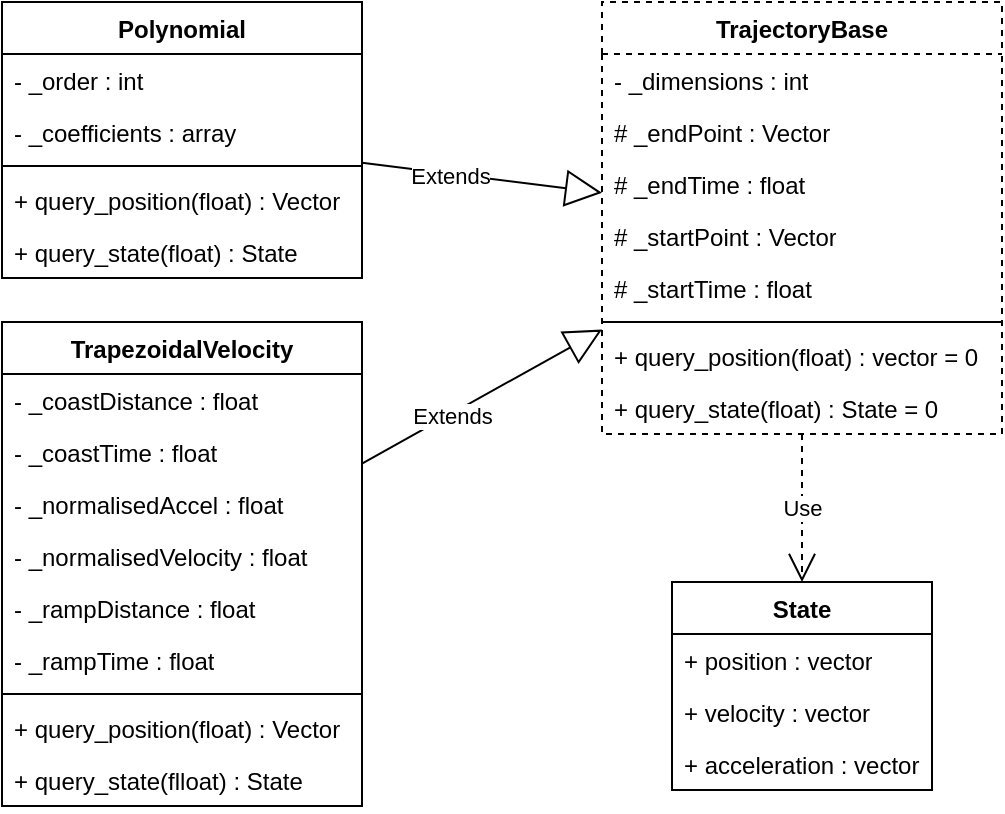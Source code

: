 <mxfile version="22.1.4" type="github" pages="3">
  <diagram name="PointToPoint" id="EfSYu2DWovMZHn3nU1lR">
    <mxGraphModel dx="1820" dy="584" grid="1" gridSize="10" guides="1" tooltips="1" connect="1" arrows="1" fold="1" page="1" pageScale="1" pageWidth="827" pageHeight="1169" math="0" shadow="0">
      <root>
        <mxCell id="0" />
        <mxCell id="1" parent="0" />
        <mxCell id="vnAJVRi24mwDYkHVuYO2-1" value="TrajectoryBase" style="swimlane;fontStyle=1;align=center;verticalAlign=top;childLayout=stackLayout;horizontal=1;startSize=26;horizontalStack=0;resizeParent=1;resizeParentMax=0;resizeLast=0;collapsible=1;marginBottom=0;whiteSpace=wrap;html=1;dashed=1;" parent="1" vertex="1">
          <mxGeometry x="-500" y="40" width="200" height="216" as="geometry" />
        </mxCell>
        <mxCell id="vnAJVRi24mwDYkHVuYO2-2" value="- _dimensions : int" style="text;strokeColor=none;fillColor=none;align=left;verticalAlign=top;spacingLeft=4;spacingRight=4;overflow=hidden;rotatable=0;points=[[0,0.5],[1,0.5]];portConstraint=eastwest;whiteSpace=wrap;html=1;" parent="vnAJVRi24mwDYkHVuYO2-1" vertex="1">
          <mxGeometry y="26" width="200" height="26" as="geometry" />
        </mxCell>
        <mxCell id="lrnG2U93l55smOeHhKw2-1" value="# _endPoint : Vector" style="text;strokeColor=none;fillColor=none;align=left;verticalAlign=top;spacingLeft=4;spacingRight=4;overflow=hidden;rotatable=0;points=[[0,0.5],[1,0.5]];portConstraint=eastwest;whiteSpace=wrap;html=1;" vertex="1" parent="vnAJVRi24mwDYkHVuYO2-1">
          <mxGeometry y="52" width="200" height="26" as="geometry" />
        </mxCell>
        <mxCell id="vnAJVRi24mwDYkHVuYO2-3" value="# _endTime : float" style="text;strokeColor=none;fillColor=none;align=left;verticalAlign=top;spacingLeft=4;spacingRight=4;overflow=hidden;rotatable=0;points=[[0,0.5],[1,0.5]];portConstraint=eastwest;whiteSpace=wrap;html=1;" parent="vnAJVRi24mwDYkHVuYO2-1" vertex="1">
          <mxGeometry y="78" width="200" height="26" as="geometry" />
        </mxCell>
        <mxCell id="lrnG2U93l55smOeHhKw2-2" value="# _startPoint : Vector" style="text;strokeColor=none;fillColor=none;align=left;verticalAlign=top;spacingLeft=4;spacingRight=4;overflow=hidden;rotatable=0;points=[[0,0.5],[1,0.5]];portConstraint=eastwest;whiteSpace=wrap;html=1;" vertex="1" parent="vnAJVRi24mwDYkHVuYO2-1">
          <mxGeometry y="104" width="200" height="26" as="geometry" />
        </mxCell>
        <mxCell id="vnAJVRi24mwDYkHVuYO2-4" value="# _startTime : float" style="text;strokeColor=none;fillColor=none;align=left;verticalAlign=top;spacingLeft=4;spacingRight=4;overflow=hidden;rotatable=0;points=[[0,0.5],[1,0.5]];portConstraint=eastwest;whiteSpace=wrap;html=1;" parent="vnAJVRi24mwDYkHVuYO2-1" vertex="1">
          <mxGeometry y="130" width="200" height="26" as="geometry" />
        </mxCell>
        <mxCell id="vnAJVRi24mwDYkHVuYO2-5" value="" style="line;strokeWidth=1;fillColor=none;align=left;verticalAlign=middle;spacingTop=-1;spacingLeft=3;spacingRight=3;rotatable=0;labelPosition=right;points=[];portConstraint=eastwest;strokeColor=inherit;" parent="vnAJVRi24mwDYkHVuYO2-1" vertex="1">
          <mxGeometry y="156" width="200" height="8" as="geometry" />
        </mxCell>
        <mxCell id="vnAJVRi24mwDYkHVuYO2-6" value="+ query_position(float) : vector = 0" style="text;strokeColor=none;fillColor=none;align=left;verticalAlign=top;spacingLeft=4;spacingRight=4;overflow=hidden;rotatable=0;points=[[0,0.5],[1,0.5]];portConstraint=eastwest;whiteSpace=wrap;html=1;" parent="vnAJVRi24mwDYkHVuYO2-1" vertex="1">
          <mxGeometry y="164" width="200" height="26" as="geometry" />
        </mxCell>
        <mxCell id="vnAJVRi24mwDYkHVuYO2-7" value="+ query_state(float) : State = 0" style="text;strokeColor=none;fillColor=none;align=left;verticalAlign=top;spacingLeft=4;spacingRight=4;overflow=hidden;rotatable=0;points=[[0,0.5],[1,0.5]];portConstraint=eastwest;whiteSpace=wrap;html=1;" parent="vnAJVRi24mwDYkHVuYO2-1" vertex="1">
          <mxGeometry y="190" width="200" height="26" as="geometry" />
        </mxCell>
        <mxCell id="vnAJVRi24mwDYkHVuYO2-8" value="Polynomial" style="swimlane;fontStyle=1;align=center;verticalAlign=top;childLayout=stackLayout;horizontal=1;startSize=26;horizontalStack=0;resizeParent=1;resizeParentMax=0;resizeLast=0;collapsible=1;marginBottom=0;whiteSpace=wrap;html=1;" parent="1" vertex="1">
          <mxGeometry x="-800" y="40" width="180" height="138" as="geometry" />
        </mxCell>
        <mxCell id="vnAJVRi24mwDYkHVuYO2-9" value="- _order : int" style="text;strokeColor=none;fillColor=none;align=left;verticalAlign=top;spacingLeft=4;spacingRight=4;overflow=hidden;rotatable=0;points=[[0,0.5],[1,0.5]];portConstraint=eastwest;whiteSpace=wrap;html=1;" parent="vnAJVRi24mwDYkHVuYO2-8" vertex="1">
          <mxGeometry y="26" width="180" height="26" as="geometry" />
        </mxCell>
        <mxCell id="vnAJVRi24mwDYkHVuYO2-10" value="- _coefficients : array" style="text;strokeColor=none;fillColor=none;align=left;verticalAlign=top;spacingLeft=4;spacingRight=4;overflow=hidden;rotatable=0;points=[[0,0.5],[1,0.5]];portConstraint=eastwest;whiteSpace=wrap;html=1;" parent="vnAJVRi24mwDYkHVuYO2-8" vertex="1">
          <mxGeometry y="52" width="180" height="26" as="geometry" />
        </mxCell>
        <mxCell id="vnAJVRi24mwDYkHVuYO2-11" value="" style="line;strokeWidth=1;fillColor=none;align=left;verticalAlign=middle;spacingTop=-1;spacingLeft=3;spacingRight=3;rotatable=0;labelPosition=right;points=[];portConstraint=eastwest;strokeColor=inherit;" parent="vnAJVRi24mwDYkHVuYO2-8" vertex="1">
          <mxGeometry y="78" width="180" height="8" as="geometry" />
        </mxCell>
        <mxCell id="vnAJVRi24mwDYkHVuYO2-12" value="+ query_position(float) : Vector" style="text;strokeColor=none;fillColor=none;align=left;verticalAlign=top;spacingLeft=4;spacingRight=4;overflow=hidden;rotatable=0;points=[[0,0.5],[1,0.5]];portConstraint=eastwest;whiteSpace=wrap;html=1;" parent="vnAJVRi24mwDYkHVuYO2-8" vertex="1">
          <mxGeometry y="86" width="180" height="26" as="geometry" />
        </mxCell>
        <mxCell id="vnAJVRi24mwDYkHVuYO2-13" value="+ query_state(float) : State" style="text;strokeColor=none;fillColor=none;align=left;verticalAlign=top;spacingLeft=4;spacingRight=4;overflow=hidden;rotatable=0;points=[[0,0.5],[1,0.5]];portConstraint=eastwest;whiteSpace=wrap;html=1;" parent="vnAJVRi24mwDYkHVuYO2-8" vertex="1">
          <mxGeometry y="112" width="180" height="26" as="geometry" />
        </mxCell>
        <mxCell id="vnAJVRi24mwDYkHVuYO2-14" value="TrapezoidalVelocity" style="swimlane;fontStyle=1;align=center;verticalAlign=top;childLayout=stackLayout;horizontal=1;startSize=26;horizontalStack=0;resizeParent=1;resizeParentMax=0;resizeLast=0;collapsible=1;marginBottom=0;whiteSpace=wrap;html=1;" parent="1" vertex="1">
          <mxGeometry x="-800" y="200" width="180" height="242" as="geometry" />
        </mxCell>
        <mxCell id="vnAJVRi24mwDYkHVuYO2-15" value="- _coastDistance : float" style="text;strokeColor=none;fillColor=none;align=left;verticalAlign=top;spacingLeft=4;spacingRight=4;overflow=hidden;rotatable=0;points=[[0,0.5],[1,0.5]];portConstraint=eastwest;whiteSpace=wrap;html=1;" parent="vnAJVRi24mwDYkHVuYO2-14" vertex="1">
          <mxGeometry y="26" width="180" height="26" as="geometry" />
        </mxCell>
        <mxCell id="vnAJVRi24mwDYkHVuYO2-16" value="- _coastTime : float" style="text;strokeColor=none;fillColor=none;align=left;verticalAlign=top;spacingLeft=4;spacingRight=4;overflow=hidden;rotatable=0;points=[[0,0.5],[1,0.5]];portConstraint=eastwest;whiteSpace=wrap;html=1;" parent="vnAJVRi24mwDYkHVuYO2-14" vertex="1">
          <mxGeometry y="52" width="180" height="26" as="geometry" />
        </mxCell>
        <mxCell id="vnAJVRi24mwDYkHVuYO2-18" value="- _normalisedAccel : float" style="text;strokeColor=none;fillColor=none;align=left;verticalAlign=top;spacingLeft=4;spacingRight=4;overflow=hidden;rotatable=0;points=[[0,0.5],[1,0.5]];portConstraint=eastwest;whiteSpace=wrap;html=1;" parent="vnAJVRi24mwDYkHVuYO2-14" vertex="1">
          <mxGeometry y="78" width="180" height="26" as="geometry" />
        </mxCell>
        <mxCell id="vnAJVRi24mwDYkHVuYO2-19" value="- _normalisedVelocity : float" style="text;strokeColor=none;fillColor=none;align=left;verticalAlign=top;spacingLeft=4;spacingRight=4;overflow=hidden;rotatable=0;points=[[0,0.5],[1,0.5]];portConstraint=eastwest;whiteSpace=wrap;html=1;" parent="vnAJVRi24mwDYkHVuYO2-14" vertex="1">
          <mxGeometry y="104" width="180" height="26" as="geometry" />
        </mxCell>
        <mxCell id="vnAJVRi24mwDYkHVuYO2-20" value="- _rampDistance : float" style="text;strokeColor=none;fillColor=none;align=left;verticalAlign=top;spacingLeft=4;spacingRight=4;overflow=hidden;rotatable=0;points=[[0,0.5],[1,0.5]];portConstraint=eastwest;whiteSpace=wrap;html=1;" parent="vnAJVRi24mwDYkHVuYO2-14" vertex="1">
          <mxGeometry y="130" width="180" height="26" as="geometry" />
        </mxCell>
        <mxCell id="vnAJVRi24mwDYkHVuYO2-21" value="- _rampTime : float" style="text;strokeColor=none;fillColor=none;align=left;verticalAlign=top;spacingLeft=4;spacingRight=4;overflow=hidden;rotatable=0;points=[[0,0.5],[1,0.5]];portConstraint=eastwest;whiteSpace=wrap;html=1;" parent="vnAJVRi24mwDYkHVuYO2-14" vertex="1">
          <mxGeometry y="156" width="180" height="26" as="geometry" />
        </mxCell>
        <mxCell id="vnAJVRi24mwDYkHVuYO2-23" value="" style="line;strokeWidth=1;fillColor=none;align=left;verticalAlign=middle;spacingTop=-1;spacingLeft=3;spacingRight=3;rotatable=0;labelPosition=right;points=[];portConstraint=eastwest;strokeColor=inherit;" parent="vnAJVRi24mwDYkHVuYO2-14" vertex="1">
          <mxGeometry y="182" width="180" height="8" as="geometry" />
        </mxCell>
        <mxCell id="vnAJVRi24mwDYkHVuYO2-24" value="+ query_position(float) : Vector" style="text;strokeColor=none;fillColor=none;align=left;verticalAlign=top;spacingLeft=4;spacingRight=4;overflow=hidden;rotatable=0;points=[[0,0.5],[1,0.5]];portConstraint=eastwest;whiteSpace=wrap;html=1;" parent="vnAJVRi24mwDYkHVuYO2-14" vertex="1">
          <mxGeometry y="190" width="180" height="26" as="geometry" />
        </mxCell>
        <mxCell id="vnAJVRi24mwDYkHVuYO2-25" value="+ query_state(flloat) : State" style="text;strokeColor=none;fillColor=none;align=left;verticalAlign=top;spacingLeft=4;spacingRight=4;overflow=hidden;rotatable=0;points=[[0,0.5],[1,0.5]];portConstraint=eastwest;whiteSpace=wrap;html=1;" parent="vnAJVRi24mwDYkHVuYO2-14" vertex="1">
          <mxGeometry y="216" width="180" height="26" as="geometry" />
        </mxCell>
        <mxCell id="vnAJVRi24mwDYkHVuYO2-26" value="State" style="swimlane;fontStyle=1;align=center;verticalAlign=top;childLayout=stackLayout;horizontal=1;startSize=26;horizontalStack=0;resizeParent=1;resizeParentMax=0;resizeLast=0;collapsible=1;marginBottom=0;whiteSpace=wrap;html=1;" parent="1" vertex="1">
          <mxGeometry x="-465" y="330" width="130" height="104" as="geometry" />
        </mxCell>
        <mxCell id="vnAJVRi24mwDYkHVuYO2-27" value="+ position : vector" style="text;strokeColor=none;fillColor=none;align=left;verticalAlign=top;spacingLeft=4;spacingRight=4;overflow=hidden;rotatable=0;points=[[0,0.5],[1,0.5]];portConstraint=eastwest;whiteSpace=wrap;html=1;" parent="vnAJVRi24mwDYkHVuYO2-26" vertex="1">
          <mxGeometry y="26" width="130" height="26" as="geometry" />
        </mxCell>
        <mxCell id="vnAJVRi24mwDYkHVuYO2-28" value="+ velocity : vector" style="text;strokeColor=none;fillColor=none;align=left;verticalAlign=top;spacingLeft=4;spacingRight=4;overflow=hidden;rotatable=0;points=[[0,0.5],[1,0.5]];portConstraint=eastwest;whiteSpace=wrap;html=1;" parent="vnAJVRi24mwDYkHVuYO2-26" vertex="1">
          <mxGeometry y="52" width="130" height="26" as="geometry" />
        </mxCell>
        <mxCell id="vnAJVRi24mwDYkHVuYO2-29" value="+ acceleration : vector" style="text;strokeColor=none;fillColor=none;align=left;verticalAlign=top;spacingLeft=4;spacingRight=4;overflow=hidden;rotatable=0;points=[[0,0.5],[1,0.5]];portConstraint=eastwest;whiteSpace=wrap;html=1;" parent="vnAJVRi24mwDYkHVuYO2-26" vertex="1">
          <mxGeometry y="78" width="130" height="26" as="geometry" />
        </mxCell>
        <mxCell id="vnAJVRi24mwDYkHVuYO2-30" value="Use" style="endArrow=open;endSize=12;dashed=1;html=1;rounded=0;" parent="1" source="vnAJVRi24mwDYkHVuYO2-1" target="vnAJVRi24mwDYkHVuYO2-26" edge="1">
          <mxGeometry width="160" relative="1" as="geometry">
            <mxPoint x="-450" y="480" as="sourcePoint" />
            <mxPoint x="-290" y="480" as="targetPoint" />
          </mxGeometry>
        </mxCell>
        <mxCell id="vnAJVRi24mwDYkHVuYO2-32" value="Extends" style="endArrow=block;endSize=16;endFill=0;html=1;rounded=0;" parent="1" source="vnAJVRi24mwDYkHVuYO2-8" target="vnAJVRi24mwDYkHVuYO2-1" edge="1">
          <mxGeometry x="-0.268" y="-1" width="160" relative="1" as="geometry">
            <mxPoint x="-630" y="410" as="sourcePoint" />
            <mxPoint x="-470" y="410" as="targetPoint" />
            <mxPoint as="offset" />
          </mxGeometry>
        </mxCell>
        <mxCell id="vnAJVRi24mwDYkHVuYO2-33" value="Extends" style="endArrow=block;endSize=16;endFill=0;html=1;rounded=0;" parent="1" source="vnAJVRi24mwDYkHVuYO2-14" target="vnAJVRi24mwDYkHVuYO2-1" edge="1">
          <mxGeometry x="-0.268" y="-1" width="160" relative="1" as="geometry">
            <mxPoint x="-372" y="318" as="sourcePoint" />
            <mxPoint x="-419" y="380" as="targetPoint" />
            <mxPoint as="offset" />
          </mxGeometry>
        </mxCell>
      </root>
    </mxGraphModel>
  </diagram>
  <diagram id="Gxkotx1kxS1C0lFwXU1V" name="Waypoints">
    <mxGraphModel dx="1820" dy="584" grid="1" gridSize="10" guides="1" tooltips="1" connect="1" arrows="1" fold="1" page="1" pageScale="1" pageWidth="827" pageHeight="1169" math="0" shadow="0">
      <root>
        <mxCell id="0" />
        <mxCell id="1" parent="0" />
        <mxCell id="0T3obRGXh_1cVIc16mlH-1" value="Spline" style="swimlane;fontStyle=1;align=center;verticalAlign=top;childLayout=stackLayout;horizontal=1;startSize=26;horizontalStack=0;resizeParent=1;resizeParentMax=0;resizeLast=0;collapsible=1;marginBottom=0;whiteSpace=wrap;html=1;" parent="1" vertex="1">
          <mxGeometry x="-780" y="50" width="120" height="52" as="geometry" />
        </mxCell>
        <mxCell id="0T3obRGXh_1cVIc16mlH-2" value="MultiTrapezoid" style="swimlane;fontStyle=1;align=center;verticalAlign=top;childLayout=stackLayout;horizontal=1;startSize=26;horizontalStack=0;resizeParent=1;resizeParentMax=0;resizeLast=0;collapsible=1;marginBottom=0;whiteSpace=wrap;html=1;" parent="1" vertex="1">
          <mxGeometry x="-780" y="360" width="120" height="52" as="geometry" />
        </mxCell>
        <mxCell id="0T3obRGXh_1cVIc16mlH-3" value="Waypoints" style="swimlane;fontStyle=1;align=center;verticalAlign=top;childLayout=stackLayout;horizontal=1;startSize=26;horizontalStack=0;resizeParent=1;resizeParentMax=0;resizeLast=0;collapsible=1;marginBottom=0;whiteSpace=wrap;html=1;dashed=1;" parent="1" vertex="1">
          <mxGeometry x="-623" y="152" width="210" height="164" as="geometry" />
        </mxCell>
        <mxCell id="0T3obRGXh_1cVIc16mlH-4" value="- _trajectory : array" style="text;strokeColor=none;fillColor=none;align=left;verticalAlign=top;spacingLeft=4;spacingRight=4;overflow=hidden;rotatable=0;points=[[0,0.5],[1,0.5]];portConstraint=eastwest;whiteSpace=wrap;html=1;" parent="0T3obRGXh_1cVIc16mlH-3" vertex="1">
          <mxGeometry y="26" width="210" height="26" as="geometry" />
        </mxCell>
        <mxCell id="0T3obRGXh_1cVIc16mlH-5" value="- _numberOfPoints : int" style="text;strokeColor=none;fillColor=none;align=left;verticalAlign=top;spacingLeft=4;spacingRight=4;overflow=hidden;rotatable=0;points=[[0,0.5],[1,0.5]];portConstraint=eastwest;whiteSpace=wrap;html=1;" parent="0T3obRGXh_1cVIc16mlH-3" vertex="1">
          <mxGeometry y="52" width="210" height="26" as="geometry" />
        </mxCell>
        <mxCell id="0T3obRGXh_1cVIc16mlH-6" value="- _times : float array" style="text;strokeColor=none;fillColor=none;align=left;verticalAlign=top;spacingLeft=4;spacingRight=4;overflow=hidden;rotatable=0;points=[[0,0.5],[1,0.5]];portConstraint=eastwest;whiteSpace=wrap;html=1;" parent="0T3obRGXh_1cVIc16mlH-3" vertex="1">
          <mxGeometry y="78" width="210" height="26" as="geometry" />
        </mxCell>
        <mxCell id="0T3obRGXh_1cVIc16mlH-7" value="" style="line;strokeWidth=1;fillColor=none;align=left;verticalAlign=middle;spacingTop=-1;spacingLeft=3;spacingRight=3;rotatable=0;labelPosition=right;points=[];portConstraint=eastwest;strokeColor=inherit;" parent="0T3obRGXh_1cVIc16mlH-3" vertex="1">
          <mxGeometry y="104" width="210" height="8" as="geometry" />
        </mxCell>
        <mxCell id="0T3obRGXh_1cVIc16mlH-8" value="+ query_position(float) : Vector" style="text;strokeColor=none;fillColor=none;align=left;verticalAlign=top;spacingLeft=4;spacingRight=4;overflow=hidden;rotatable=0;points=[[0,0.5],[1,0.5]];portConstraint=eastwest;whiteSpace=wrap;html=1;" parent="0T3obRGXh_1cVIc16mlH-3" vertex="1">
          <mxGeometry y="112" width="210" height="26" as="geometry" />
        </mxCell>
        <mxCell id="0T3obRGXh_1cVIc16mlH-9" value="+ query_state(float) : State" style="text;strokeColor=none;fillColor=none;align=left;verticalAlign=top;spacingLeft=4;spacingRight=4;overflow=hidden;rotatable=0;points=[[0,0.5],[1,0.5]];portConstraint=eastwest;whiteSpace=wrap;html=1;" parent="0T3obRGXh_1cVIc16mlH-3" vertex="1">
          <mxGeometry y="138" width="210" height="26" as="geometry" />
        </mxCell>
        <mxCell id="0T3obRGXh_1cVIc16mlH-10" value="Extends" style="endArrow=block;endSize=16;endFill=0;html=1;rounded=0;edgeStyle=orthogonalEdgeStyle;" parent="1" source="0T3obRGXh_1cVIc16mlH-1" target="0T3obRGXh_1cVIc16mlH-3" edge="1">
          <mxGeometry x="0.515" width="160" relative="1" as="geometry">
            <mxPoint x="-625" y="390" as="sourcePoint" />
            <mxPoint x="-465" y="390" as="targetPoint" />
            <Array as="points">
              <mxPoint x="-720" y="240" />
            </Array>
            <mxPoint as="offset" />
          </mxGeometry>
        </mxCell>
        <mxCell id="0T3obRGXh_1cVIc16mlH-11" value="Extends" style="endArrow=block;endSize=16;endFill=0;html=1;rounded=0;edgeStyle=orthogonalEdgeStyle;" parent="1" source="0T3obRGXh_1cVIc16mlH-2" target="0T3obRGXh_1cVIc16mlH-3" edge="1">
          <mxGeometry x="0.475" width="160" relative="1" as="geometry">
            <mxPoint x="-344" y="161" as="sourcePoint" />
            <mxPoint x="-425" y="209" as="targetPoint" />
            <Array as="points">
              <mxPoint x="-720" y="240" />
            </Array>
            <mxPoint as="offset" />
          </mxGeometry>
        </mxCell>
        <mxCell id="6ZcL2C2GrnRnfTAZ2OoG-1" value="TrajectoryBase" style="swimlane;fontStyle=1;align=center;verticalAlign=top;childLayout=stackLayout;horizontal=1;startSize=26;horizontalStack=0;resizeParent=1;resizeParentMax=0;resizeLast=0;collapsible=1;marginBottom=0;whiteSpace=wrap;html=1;dashed=1;" parent="1" vertex="1" collapsed="1">
          <mxGeometry x="-390" y="219" width="130" height="30" as="geometry">
            <mxRectangle x="-460" y="680" width="200" height="164" as="alternateBounds" />
          </mxGeometry>
        </mxCell>
        <mxCell id="6ZcL2C2GrnRnfTAZ2OoG-2" value="- _dimensions : int" style="text;strokeColor=none;fillColor=none;align=left;verticalAlign=top;spacingLeft=4;spacingRight=4;overflow=hidden;rotatable=0;points=[[0,0.5],[1,0.5]];portConstraint=eastwest;whiteSpace=wrap;html=1;" parent="6ZcL2C2GrnRnfTAZ2OoG-1" vertex="1">
          <mxGeometry y="26" width="200" height="26" as="geometry" />
        </mxCell>
        <mxCell id="6ZcL2C2GrnRnfTAZ2OoG-3" value="# _endTime : float" style="text;strokeColor=none;fillColor=none;align=left;verticalAlign=top;spacingLeft=4;spacingRight=4;overflow=hidden;rotatable=0;points=[[0,0.5],[1,0.5]];portConstraint=eastwest;whiteSpace=wrap;html=1;" parent="6ZcL2C2GrnRnfTAZ2OoG-1" vertex="1">
          <mxGeometry y="52" width="200" height="26" as="geometry" />
        </mxCell>
        <mxCell id="6ZcL2C2GrnRnfTAZ2OoG-4" value="# _startTime : float" style="text;strokeColor=none;fillColor=none;align=left;verticalAlign=top;spacingLeft=4;spacingRight=4;overflow=hidden;rotatable=0;points=[[0,0.5],[1,0.5]];portConstraint=eastwest;whiteSpace=wrap;html=1;" parent="6ZcL2C2GrnRnfTAZ2OoG-1" vertex="1">
          <mxGeometry y="78" width="200" height="26" as="geometry" />
        </mxCell>
        <mxCell id="6ZcL2C2GrnRnfTAZ2OoG-5" value="" style="line;strokeWidth=1;fillColor=none;align=left;verticalAlign=middle;spacingTop=-1;spacingLeft=3;spacingRight=3;rotatable=0;labelPosition=right;points=[];portConstraint=eastwest;strokeColor=inherit;" parent="6ZcL2C2GrnRnfTAZ2OoG-1" vertex="1">
          <mxGeometry y="104" width="200" height="8" as="geometry" />
        </mxCell>
        <mxCell id="6ZcL2C2GrnRnfTAZ2OoG-6" value="+ query_position(float) : vector = 0" style="text;strokeColor=none;fillColor=none;align=left;verticalAlign=top;spacingLeft=4;spacingRight=4;overflow=hidden;rotatable=0;points=[[0,0.5],[1,0.5]];portConstraint=eastwest;whiteSpace=wrap;html=1;" parent="6ZcL2C2GrnRnfTAZ2OoG-1" vertex="1">
          <mxGeometry y="112" width="200" height="26" as="geometry" />
        </mxCell>
        <mxCell id="6ZcL2C2GrnRnfTAZ2OoG-7" value="+ query_state(float) : State = 0" style="text;strokeColor=none;fillColor=none;align=left;verticalAlign=top;spacingLeft=4;spacingRight=4;overflow=hidden;rotatable=0;points=[[0,0.5],[1,0.5]];portConstraint=eastwest;whiteSpace=wrap;html=1;" parent="6ZcL2C2GrnRnfTAZ2OoG-1" vertex="1">
          <mxGeometry y="138" width="200" height="26" as="geometry" />
        </mxCell>
        <mxCell id="6ZcL2C2GrnRnfTAZ2OoG-8" value="Polynomial" style="swimlane;fontStyle=1;align=center;verticalAlign=top;childLayout=stackLayout;horizontal=1;startSize=26;horizontalStack=0;resizeParent=1;resizeParentMax=0;resizeLast=0;collapsible=1;marginBottom=0;whiteSpace=wrap;html=1;" parent="1" vertex="1" collapsed="1">
          <mxGeometry x="-550" y="61" width="100" height="30" as="geometry">
            <mxRectangle x="-750" y="580" width="180" height="138" as="alternateBounds" />
          </mxGeometry>
        </mxCell>
        <mxCell id="6ZcL2C2GrnRnfTAZ2OoG-9" value="- _order : int" style="text;strokeColor=none;fillColor=none;align=left;verticalAlign=top;spacingLeft=4;spacingRight=4;overflow=hidden;rotatable=0;points=[[0,0.5],[1,0.5]];portConstraint=eastwest;whiteSpace=wrap;html=1;" parent="6ZcL2C2GrnRnfTAZ2OoG-8" vertex="1">
          <mxGeometry y="26" width="180" height="26" as="geometry" />
        </mxCell>
        <mxCell id="6ZcL2C2GrnRnfTAZ2OoG-10" value="- _coefficients : array" style="text;strokeColor=none;fillColor=none;align=left;verticalAlign=top;spacingLeft=4;spacingRight=4;overflow=hidden;rotatable=0;points=[[0,0.5],[1,0.5]];portConstraint=eastwest;whiteSpace=wrap;html=1;" parent="6ZcL2C2GrnRnfTAZ2OoG-8" vertex="1">
          <mxGeometry y="52" width="180" height="26" as="geometry" />
        </mxCell>
        <mxCell id="6ZcL2C2GrnRnfTAZ2OoG-11" value="" style="line;strokeWidth=1;fillColor=none;align=left;verticalAlign=middle;spacingTop=-1;spacingLeft=3;spacingRight=3;rotatable=0;labelPosition=right;points=[];portConstraint=eastwest;strokeColor=inherit;" parent="6ZcL2C2GrnRnfTAZ2OoG-8" vertex="1">
          <mxGeometry y="78" width="180" height="8" as="geometry" />
        </mxCell>
        <mxCell id="6ZcL2C2GrnRnfTAZ2OoG-12" value="+ query_position(float) : Vector" style="text;strokeColor=none;fillColor=none;align=left;verticalAlign=top;spacingLeft=4;spacingRight=4;overflow=hidden;rotatable=0;points=[[0,0.5],[1,0.5]];portConstraint=eastwest;whiteSpace=wrap;html=1;" parent="6ZcL2C2GrnRnfTAZ2OoG-8" vertex="1">
          <mxGeometry y="86" width="180" height="26" as="geometry" />
        </mxCell>
        <mxCell id="6ZcL2C2GrnRnfTAZ2OoG-13" value="+ query_state(float) : State" style="text;strokeColor=none;fillColor=none;align=left;verticalAlign=top;spacingLeft=4;spacingRight=4;overflow=hidden;rotatable=0;points=[[0,0.5],[1,0.5]];portConstraint=eastwest;whiteSpace=wrap;html=1;" parent="6ZcL2C2GrnRnfTAZ2OoG-8" vertex="1">
          <mxGeometry y="112" width="180" height="26" as="geometry" />
        </mxCell>
        <mxCell id="6ZcL2C2GrnRnfTAZ2OoG-14" value="TrapezoidalVelocity" style="swimlane;fontStyle=1;align=center;verticalAlign=top;childLayout=stackLayout;horizontal=1;startSize=26;horizontalStack=0;resizeParent=1;resizeParentMax=0;resizeLast=0;collapsible=1;marginBottom=0;whiteSpace=wrap;html=1;" parent="1" vertex="1" collapsed="1">
          <mxGeometry x="-580" y="371" width="150" height="30" as="geometry">
            <mxRectangle x="-750" y="740" width="180" height="294" as="alternateBounds" />
          </mxGeometry>
        </mxCell>
        <mxCell id="6ZcL2C2GrnRnfTAZ2OoG-15" value="- _coastDistance : float" style="text;strokeColor=none;fillColor=none;align=left;verticalAlign=top;spacingLeft=4;spacingRight=4;overflow=hidden;rotatable=0;points=[[0,0.5],[1,0.5]];portConstraint=eastwest;whiteSpace=wrap;html=1;" parent="6ZcL2C2GrnRnfTAZ2OoG-14" vertex="1">
          <mxGeometry y="26" width="180" height="26" as="geometry" />
        </mxCell>
        <mxCell id="6ZcL2C2GrnRnfTAZ2OoG-16" value="- _coastTime : float" style="text;strokeColor=none;fillColor=none;align=left;verticalAlign=top;spacingLeft=4;spacingRight=4;overflow=hidden;rotatable=0;points=[[0,0.5],[1,0.5]];portConstraint=eastwest;whiteSpace=wrap;html=1;" parent="6ZcL2C2GrnRnfTAZ2OoG-14" vertex="1">
          <mxGeometry y="52" width="180" height="26" as="geometry" />
        </mxCell>
        <mxCell id="6ZcL2C2GrnRnfTAZ2OoG-17" value="- _endPoint : Vector" style="text;strokeColor=none;fillColor=none;align=left;verticalAlign=top;spacingLeft=4;spacingRight=4;overflow=hidden;rotatable=0;points=[[0,0.5],[1,0.5]];portConstraint=eastwest;whiteSpace=wrap;html=1;" parent="6ZcL2C2GrnRnfTAZ2OoG-14" vertex="1">
          <mxGeometry y="78" width="180" height="26" as="geometry" />
        </mxCell>
        <mxCell id="6ZcL2C2GrnRnfTAZ2OoG-18" value="- _normalisedAccel : float" style="text;strokeColor=none;fillColor=none;align=left;verticalAlign=top;spacingLeft=4;spacingRight=4;overflow=hidden;rotatable=0;points=[[0,0.5],[1,0.5]];portConstraint=eastwest;whiteSpace=wrap;html=1;" parent="6ZcL2C2GrnRnfTAZ2OoG-14" vertex="1">
          <mxGeometry y="104" width="180" height="26" as="geometry" />
        </mxCell>
        <mxCell id="6ZcL2C2GrnRnfTAZ2OoG-19" value="- _normalisedVelocity : float" style="text;strokeColor=none;fillColor=none;align=left;verticalAlign=top;spacingLeft=4;spacingRight=4;overflow=hidden;rotatable=0;points=[[0,0.5],[1,0.5]];portConstraint=eastwest;whiteSpace=wrap;html=1;" parent="6ZcL2C2GrnRnfTAZ2OoG-14" vertex="1">
          <mxGeometry y="130" width="180" height="26" as="geometry" />
        </mxCell>
        <mxCell id="6ZcL2C2GrnRnfTAZ2OoG-20" value="- _rampDistance : float" style="text;strokeColor=none;fillColor=none;align=left;verticalAlign=top;spacingLeft=4;spacingRight=4;overflow=hidden;rotatable=0;points=[[0,0.5],[1,0.5]];portConstraint=eastwest;whiteSpace=wrap;html=1;" parent="6ZcL2C2GrnRnfTAZ2OoG-14" vertex="1">
          <mxGeometry y="156" width="180" height="26" as="geometry" />
        </mxCell>
        <mxCell id="6ZcL2C2GrnRnfTAZ2OoG-21" value="- _rampTime : float" style="text;strokeColor=none;fillColor=none;align=left;verticalAlign=top;spacingLeft=4;spacingRight=4;overflow=hidden;rotatable=0;points=[[0,0.5],[1,0.5]];portConstraint=eastwest;whiteSpace=wrap;html=1;" parent="6ZcL2C2GrnRnfTAZ2OoG-14" vertex="1">
          <mxGeometry y="182" width="180" height="26" as="geometry" />
        </mxCell>
        <mxCell id="6ZcL2C2GrnRnfTAZ2OoG-22" value="- _startPoint : Vector" style="text;strokeColor=none;fillColor=none;align=left;verticalAlign=top;spacingLeft=4;spacingRight=4;overflow=hidden;rotatable=0;points=[[0,0.5],[1,0.5]];portConstraint=eastwest;whiteSpace=wrap;html=1;" parent="6ZcL2C2GrnRnfTAZ2OoG-14" vertex="1">
          <mxGeometry y="208" width="180" height="26" as="geometry" />
        </mxCell>
        <mxCell id="6ZcL2C2GrnRnfTAZ2OoG-23" value="" style="line;strokeWidth=1;fillColor=none;align=left;verticalAlign=middle;spacingTop=-1;spacingLeft=3;spacingRight=3;rotatable=0;labelPosition=right;points=[];portConstraint=eastwest;strokeColor=inherit;" parent="6ZcL2C2GrnRnfTAZ2OoG-14" vertex="1">
          <mxGeometry y="234" width="180" height="8" as="geometry" />
        </mxCell>
        <mxCell id="6ZcL2C2GrnRnfTAZ2OoG-24" value="+ query_position(float) : Vector" style="text;strokeColor=none;fillColor=none;align=left;verticalAlign=top;spacingLeft=4;spacingRight=4;overflow=hidden;rotatable=0;points=[[0,0.5],[1,0.5]];portConstraint=eastwest;whiteSpace=wrap;html=1;" parent="6ZcL2C2GrnRnfTAZ2OoG-14" vertex="1">
          <mxGeometry y="242" width="180" height="26" as="geometry" />
        </mxCell>
        <mxCell id="6ZcL2C2GrnRnfTAZ2OoG-25" value="+ query_state(flloat) : State" style="text;strokeColor=none;fillColor=none;align=left;verticalAlign=top;spacingLeft=4;spacingRight=4;overflow=hidden;rotatable=0;points=[[0,0.5],[1,0.5]];portConstraint=eastwest;whiteSpace=wrap;html=1;" parent="6ZcL2C2GrnRnfTAZ2OoG-14" vertex="1">
          <mxGeometry y="268" width="180" height="26" as="geometry" />
        </mxCell>
        <mxCell id="6ZcL2C2GrnRnfTAZ2OoG-26" value="State" style="swimlane;fontStyle=1;align=center;verticalAlign=top;childLayout=stackLayout;horizontal=1;startSize=26;horizontalStack=0;resizeParent=1;resizeParentMax=0;resizeLast=0;collapsible=1;marginBottom=0;whiteSpace=wrap;html=1;" parent="1" vertex="1">
          <mxGeometry x="-200" y="182" width="130" height="104" as="geometry" />
        </mxCell>
        <mxCell id="6ZcL2C2GrnRnfTAZ2OoG-27" value="+ position : vector" style="text;strokeColor=none;fillColor=none;align=left;verticalAlign=top;spacingLeft=4;spacingRight=4;overflow=hidden;rotatable=0;points=[[0,0.5],[1,0.5]];portConstraint=eastwest;whiteSpace=wrap;html=1;" parent="6ZcL2C2GrnRnfTAZ2OoG-26" vertex="1">
          <mxGeometry y="26" width="130" height="26" as="geometry" />
        </mxCell>
        <mxCell id="6ZcL2C2GrnRnfTAZ2OoG-28" value="+ velocity : vector" style="text;strokeColor=none;fillColor=none;align=left;verticalAlign=top;spacingLeft=4;spacingRight=4;overflow=hidden;rotatable=0;points=[[0,0.5],[1,0.5]];portConstraint=eastwest;whiteSpace=wrap;html=1;" parent="6ZcL2C2GrnRnfTAZ2OoG-26" vertex="1">
          <mxGeometry y="52" width="130" height="26" as="geometry" />
        </mxCell>
        <mxCell id="6ZcL2C2GrnRnfTAZ2OoG-29" value="+ acceleration : vector" style="text;strokeColor=none;fillColor=none;align=left;verticalAlign=top;spacingLeft=4;spacingRight=4;overflow=hidden;rotatable=0;points=[[0,0.5],[1,0.5]];portConstraint=eastwest;whiteSpace=wrap;html=1;" parent="6ZcL2C2GrnRnfTAZ2OoG-26" vertex="1">
          <mxGeometry y="78" width="130" height="26" as="geometry" />
        </mxCell>
        <mxCell id="6ZcL2C2GrnRnfTAZ2OoG-30" value="Use" style="endArrow=open;endSize=12;dashed=1;html=1;rounded=0;" parent="1" source="6ZcL2C2GrnRnfTAZ2OoG-1" target="6ZcL2C2GrnRnfTAZ2OoG-26" edge="1">
          <mxGeometry width="160" relative="1" as="geometry">
            <mxPoint x="-270" y="990" as="sourcePoint" />
            <mxPoint x="-110" y="990" as="targetPoint" />
          </mxGeometry>
        </mxCell>
        <mxCell id="6ZcL2C2GrnRnfTAZ2OoG-31" value="Extends" style="endArrow=block;endSize=16;endFill=0;html=1;rounded=0;edgeStyle=orthogonalEdgeStyle;" parent="1" source="6ZcL2C2GrnRnfTAZ2OoG-8" target="6ZcL2C2GrnRnfTAZ2OoG-1" edge="1">
          <mxGeometry x="-0.403" width="160" relative="1" as="geometry">
            <mxPoint x="-450" y="920" as="sourcePoint" />
            <mxPoint x="-290" y="920" as="targetPoint" />
            <mxPoint as="offset" />
          </mxGeometry>
        </mxCell>
        <mxCell id="6ZcL2C2GrnRnfTAZ2OoG-32" value="Extends" style="endArrow=block;endSize=16;endFill=0;html=1;rounded=0;edgeStyle=orthogonalEdgeStyle;" parent="1" source="6ZcL2C2GrnRnfTAZ2OoG-14" target="6ZcL2C2GrnRnfTAZ2OoG-1" edge="1">
          <mxGeometry x="-0.504" width="160" relative="1" as="geometry">
            <mxPoint x="-192" y="828" as="sourcePoint" />
            <mxPoint x="-239" y="890" as="targetPoint" />
            <mxPoint as="offset" />
          </mxGeometry>
        </mxCell>
        <mxCell id="MwMCWZ_2fzbEObc1voKZ-1" value="n" style="endArrow=open;html=1;endSize=12;startArrow=diamondThin;startSize=14;startFill=1;edgeStyle=orthogonalEdgeStyle;align=left;verticalAlign=bottom;rounded=0;" parent="1" source="0T3obRGXh_1cVIc16mlH-2" target="6ZcL2C2GrnRnfTAZ2OoG-14" edge="1">
          <mxGeometry x="-1" y="3" relative="1" as="geometry">
            <mxPoint x="-490" y="330" as="sourcePoint" />
            <mxPoint x="-330" y="330" as="targetPoint" />
          </mxGeometry>
        </mxCell>
        <mxCell id="MwMCWZ_2fzbEObc1voKZ-2" value="n" style="endArrow=open;html=1;endSize=12;startArrow=diamondThin;startSize=14;startFill=1;edgeStyle=orthogonalEdgeStyle;align=left;verticalAlign=bottom;rounded=0;" parent="1" source="0T3obRGXh_1cVIc16mlH-1" target="6ZcL2C2GrnRnfTAZ2OoG-8" edge="1">
          <mxGeometry x="-1" y="3" relative="1" as="geometry">
            <mxPoint x="-490" y="330" as="sourcePoint" />
            <mxPoint x="-330" y="330" as="targetPoint" />
          </mxGeometry>
        </mxCell>
      </root>
    </mxGraphModel>
  </diagram>
  <diagram id="_HYDikgXZ6VVpXpmSvQK" name="Cartesian">
    <mxGraphModel dx="1820" dy="584" grid="1" gridSize="10" guides="1" tooltips="1" connect="1" arrows="1" fold="1" page="1" pageScale="1" pageWidth="827" pageHeight="1169" math="0" shadow="0">
      <root>
        <mxCell id="0" />
        <mxCell id="1" parent="0" />
        <mxCell id="HxM2TgPy1vGi20dEQ5MH-1" value="CartesianTrajectory" style="swimlane;fontStyle=1;align=center;verticalAlign=top;childLayout=stackLayout;horizontal=1;startSize=26;horizontalStack=0;resizeParent=1;resizeParentMax=0;resizeLast=0;collapsible=1;marginBottom=0;whiteSpace=wrap;html=1;" parent="1" vertex="1">
          <mxGeometry x="-760" y="50" width="210" height="112" as="geometry" />
        </mxCell>
        <mxCell id="HxM2TgPy1vGi20dEQ5MH-2" value="- _trajectory : ClassType" style="text;strokeColor=none;fillColor=none;align=left;verticalAlign=top;spacingLeft=4;spacingRight=4;overflow=hidden;rotatable=0;points=[[0,0.5],[1,0.5]];portConstraint=eastwest;whiteSpace=wrap;html=1;" parent="HxM2TgPy1vGi20dEQ5MH-1" vertex="1">
          <mxGeometry y="26" width="210" height="26" as="geometry" />
        </mxCell>
        <mxCell id="HxM2TgPy1vGi20dEQ5MH-3" value="" style="line;strokeWidth=1;fillColor=none;align=left;verticalAlign=middle;spacingTop=-1;spacingLeft=3;spacingRight=3;rotatable=0;labelPosition=right;points=[];portConstraint=eastwest;strokeColor=inherit;" parent="HxM2TgPy1vGi20dEQ5MH-1" vertex="1">
          <mxGeometry y="52" width="210" height="8" as="geometry" />
        </mxCell>
        <mxCell id="HxM2TgPy1vGi20dEQ5MH-4" value="+ query_pose(float) : Pose" style="text;strokeColor=none;fillColor=none;align=left;verticalAlign=top;spacingLeft=4;spacingRight=4;overflow=hidden;rotatable=0;points=[[0,0.5],[1,0.5]];portConstraint=eastwest;whiteSpace=wrap;html=1;" parent="HxM2TgPy1vGi20dEQ5MH-1" vertex="1">
          <mxGeometry y="60" width="210" height="26" as="geometry" />
        </mxCell>
        <mxCell id="HxM2TgPy1vGi20dEQ5MH-5" value="+ query_state(float) : CartesianState" style="text;strokeColor=none;fillColor=none;align=left;verticalAlign=top;spacingLeft=4;spacingRight=4;overflow=hidden;rotatable=0;points=[[0,0.5],[1,0.5]];portConstraint=eastwest;whiteSpace=wrap;html=1;" parent="HxM2TgPy1vGi20dEQ5MH-1" vertex="1">
          <mxGeometry y="86" width="210" height="26" as="geometry" />
        </mxCell>
        <mxCell id="HxM2TgPy1vGi20dEQ5MH-6" value="CartesianState" style="swimlane;fontStyle=1;align=center;verticalAlign=top;childLayout=stackLayout;horizontal=1;startSize=26;horizontalStack=0;resizeParent=1;resizeParentMax=0;resizeLast=0;collapsible=1;marginBottom=0;whiteSpace=wrap;html=1;" parent="1" vertex="1">
          <mxGeometry x="-810" y="222" width="130" height="104" as="geometry" />
        </mxCell>
        <mxCell id="HxM2TgPy1vGi20dEQ5MH-7" value="+ pose : Pose" style="text;strokeColor=none;fillColor=none;align=left;verticalAlign=top;spacingLeft=4;spacingRight=4;overflow=hidden;rotatable=0;points=[[0,0.5],[1,0.5]];portConstraint=eastwest;whiteSpace=wrap;html=1;" parent="HxM2TgPy1vGi20dEQ5MH-6" vertex="1">
          <mxGeometry y="26" width="130" height="26" as="geometry" />
        </mxCell>
        <mxCell id="HxM2TgPy1vGi20dEQ5MH-8" value="+ twist : Vector" style="text;strokeColor=none;fillColor=none;align=left;verticalAlign=top;spacingLeft=4;spacingRight=4;overflow=hidden;rotatable=0;points=[[0,0.5],[1,0.5]];portConstraint=eastwest;whiteSpace=wrap;html=1;" parent="HxM2TgPy1vGi20dEQ5MH-6" vertex="1">
          <mxGeometry y="52" width="130" height="26" as="geometry" />
        </mxCell>
        <mxCell id="HxM2TgPy1vGi20dEQ5MH-9" value="+ acceleration : Vector" style="text;strokeColor=none;fillColor=none;align=left;verticalAlign=top;spacingLeft=4;spacingRight=4;overflow=hidden;rotatable=0;points=[[0,0.5],[1,0.5]];portConstraint=eastwest;whiteSpace=wrap;html=1;" parent="HxM2TgPy1vGi20dEQ5MH-6" vertex="1">
          <mxGeometry y="78" width="130" height="26" as="geometry" />
        </mxCell>
        <mxCell id="HxM2TgPy1vGi20dEQ5MH-10" value="Pose" style="swimlane;html=1;fontStyle=1;align=center;verticalAlign=top;childLayout=stackLayout;horizontal=1;startSize=26;horizontalStack=0;resizeParent=1;resizeLast=0;collapsible=1;marginBottom=0;swimlaneFillColor=none;rounded=0;shadow=0;comic=0;labelBackgroundColor=none;strokeWidth=1;fillColor=none;fontFamily=Verdana;fontSize=12" parent="1" vertex="1" collapsed="1">
          <mxGeometry x="-620" y="222" width="100" height="30" as="geometry">
            <mxRectangle x="550" y="800" width="160" height="320" as="alternateBounds" />
          </mxGeometry>
        </mxCell>
        <mxCell id="HxM2TgPy1vGi20dEQ5MH-11" value="- _translation : Vector" style="text;html=1;strokeColor=none;fillColor=none;align=left;verticalAlign=top;spacingLeft=4;spacingRight=4;whiteSpace=wrap;overflow=hidden;rotatable=0;points=[[0,0.5],[1,0.5]];portConstraint=eastwest;" parent="HxM2TgPy1vGi20dEQ5MH-10" vertex="1">
          <mxGeometry y="26" width="160" height="26" as="geometry" />
        </mxCell>
        <mxCell id="HxM2TgPy1vGi20dEQ5MH-12" value="- _quaternion : Quaternion" style="text;html=1;strokeColor=none;fillColor=none;align=left;verticalAlign=top;spacingLeft=4;spacingRight=4;whiteSpace=wrap;overflow=hidden;rotatable=0;points=[[0,0.5],[1,0.5]];portConstraint=eastwest;" parent="HxM2TgPy1vGi20dEQ5MH-10" vertex="1">
          <mxGeometry y="52" width="160" height="26" as="geometry" />
        </mxCell>
        <mxCell id="HxM2TgPy1vGi20dEQ5MH-13" value="" style="line;html=1;strokeWidth=1;fillColor=none;align=left;verticalAlign=middle;spacingTop=-1;spacingLeft=3;spacingRight=3;rotatable=0;labelPosition=right;points=[];portConstraint=eastwest;" parent="HxM2TgPy1vGi20dEQ5MH-10" vertex="1">
          <mxGeometry y="78" width="160" height="8" as="geometry" />
        </mxCell>
        <mxCell id="HxM2TgPy1vGi20dEQ5MH-14" value="+ as_matrix() : Matrix" style="text;html=1;strokeColor=none;fillColor=none;align=left;verticalAlign=top;spacingLeft=4;spacingRight=4;whiteSpace=wrap;overflow=hidden;rotatable=0;points=[[0,0.5],[1,0.5]];portConstraint=eastwest;" parent="HxM2TgPy1vGi20dEQ5MH-10" vertex="1">
          <mxGeometry y="86" width="160" height="26" as="geometry" />
        </mxCell>
        <mxCell id="HxM2TgPy1vGi20dEQ5MH-15" value="+ inverse() : Pose" style="text;html=1;strokeColor=none;fillColor=none;align=left;verticalAlign=top;spacingLeft=4;spacingRight=4;whiteSpace=wrap;overflow=hidden;rotatable=0;points=[[0,0.5],[1,0.5]];portConstraint=eastwest;" parent="HxM2TgPy1vGi20dEQ5MH-10" vertex="1">
          <mxGeometry y="112" width="160" height="26" as="geometry" />
        </mxCell>
        <mxCell id="HxM2TgPy1vGi20dEQ5MH-16" value="+ error(Pose) : Pose" style="text;html=1;strokeColor=none;fillColor=none;align=left;verticalAlign=top;spacingLeft=4;spacingRight=4;whiteSpace=wrap;overflow=hidden;rotatable=0;points=[[0,0.5],[1,0.5]];portConstraint=eastwest;" parent="HxM2TgPy1vGi20dEQ5MH-10" vertex="1">
          <mxGeometry y="138" width="160" height="26" as="geometry" />
        </mxCell>
        <mxCell id="HxM2TgPy1vGi20dEQ5MH-17" value="+ quaternion() : Quaternion" style="text;html=1;strokeColor=none;fillColor=none;align=left;verticalAlign=top;spacingLeft=4;spacingRight=4;whiteSpace=wrap;overflow=hidden;rotatable=0;points=[[0,0.5],[1,0.5]];portConstraint=eastwest;" parent="HxM2TgPy1vGi20dEQ5MH-10" vertex="1">
          <mxGeometry y="164" width="160" height="26" as="geometry" />
        </mxCell>
        <mxCell id="HxM2TgPy1vGi20dEQ5MH-18" value="+ rotation() : Matrix" style="text;html=1;strokeColor=none;fillColor=none;align=left;verticalAlign=top;spacingLeft=4;spacingRight=4;whiteSpace=wrap;overflow=hidden;rotatable=0;points=[[0,0.5],[1,0.5]];portConstraint=eastwest;" parent="HxM2TgPy1vGi20dEQ5MH-10" vertex="1">
          <mxGeometry y="190" width="160" height="26" as="geometry" />
        </mxCell>
        <mxCell id="HxM2TgPy1vGi20dEQ5MH-19" value="+ translation() : Vector" style="text;html=1;strokeColor=none;fillColor=none;align=left;verticalAlign=top;spacingLeft=4;spacingRight=4;whiteSpace=wrap;overflow=hidden;rotatable=0;points=[[0,0.5],[1,0.5]];portConstraint=eastwest;" parent="HxM2TgPy1vGi20dEQ5MH-10" vertex="1">
          <mxGeometry y="216" width="160" height="26" as="geometry" />
        </mxCell>
        <mxCell id="HxM2TgPy1vGi20dEQ5MH-20" value="+ operator*(Pose) : Pose" style="text;html=1;strokeColor=none;fillColor=none;align=left;verticalAlign=top;spacingLeft=4;spacingRight=4;whiteSpace=wrap;overflow=hidden;rotatable=0;points=[[0,0.5],[1,0.5]];portConstraint=eastwest;" parent="HxM2TgPy1vGi20dEQ5MH-10" vertex="1">
          <mxGeometry y="242" width="160" height="26" as="geometry" />
        </mxCell>
        <mxCell id="HxM2TgPy1vGi20dEQ5MH-21" value="+ operator*(Vector) : Vector" style="text;html=1;strokeColor=none;fillColor=none;align=left;verticalAlign=top;spacingLeft=4;spacingRight=4;whiteSpace=wrap;overflow=hidden;rotatable=0;points=[[0,0.5],[1,0.5]];portConstraint=eastwest;" parent="HxM2TgPy1vGi20dEQ5MH-10" vertex="1">
          <mxGeometry y="268" width="160" height="26" as="geometry" />
        </mxCell>
        <mxCell id="HxM2TgPy1vGi20dEQ5MH-22" value="+ operator*=(Pose)" style="text;html=1;strokeColor=none;fillColor=none;align=left;verticalAlign=top;spacingLeft=4;spacingRight=4;whiteSpace=wrap;overflow=hidden;rotatable=0;points=[[0,0.5],[1,0.5]];portConstraint=eastwest;" parent="HxM2TgPy1vGi20dEQ5MH-10" vertex="1">
          <mxGeometry y="294" width="160" height="26" as="geometry" />
        </mxCell>
        <mxCell id="HxM2TgPy1vGi20dEQ5MH-23" value="Use" style="endArrow=open;endSize=12;dashed=1;html=1;rounded=0;" parent="1" source="HxM2TgPy1vGi20dEQ5MH-1" target="HxM2TgPy1vGi20dEQ5MH-6" edge="1">
          <mxGeometry width="160" relative="1" as="geometry">
            <mxPoint x="-480" y="38" as="sourcePoint" />
            <mxPoint x="-320" y="38" as="targetPoint" />
          </mxGeometry>
        </mxCell>
        <mxCell id="HxM2TgPy1vGi20dEQ5MH-24" value="Use" style="endArrow=open;endSize=12;dashed=1;html=1;rounded=0;" parent="1" source="HxM2TgPy1vGi20dEQ5MH-1" target="HxM2TgPy1vGi20dEQ5MH-10" edge="1">
          <mxGeometry width="160" relative="1" as="geometry">
            <mxPoint x="-390" y="169" as="sourcePoint" />
            <mxPoint x="-300" y="199" as="targetPoint" />
          </mxGeometry>
        </mxCell>
        <mxCell id="HxM2TgPy1vGi20dEQ5MH-25" value="Use" style="endArrow=open;endSize=12;dashed=1;html=1;rounded=0;exitX=1.022;exitY=0.111;exitDx=0;exitDy=0;exitPerimeter=0;" parent="1" source="HxM2TgPy1vGi20dEQ5MH-6" target="HxM2TgPy1vGi20dEQ5MH-10" edge="1">
          <mxGeometry width="160" relative="1" as="geometry">
            <mxPoint x="-390" y="169" as="sourcePoint" />
            <mxPoint x="-300" y="199" as="targetPoint" />
          </mxGeometry>
        </mxCell>
        <mxCell id="38A2WH1gnUHmedgrBRed-46" value="Spline" style="swimlane;fontStyle=1;align=center;verticalAlign=top;childLayout=stackLayout;horizontal=1;startSize=26;horizontalStack=0;resizeParent=1;resizeParentMax=0;resizeLast=0;collapsible=1;marginBottom=0;whiteSpace=wrap;html=1;" parent="1" vertex="1">
          <mxGeometry x="-450" y="10" width="120" height="52" as="geometry" />
        </mxCell>
        <mxCell id="38A2WH1gnUHmedgrBRed-47" value="MultiTrapezoid" style="swimlane;fontStyle=1;align=center;verticalAlign=top;childLayout=stackLayout;horizontal=1;startSize=26;horizontalStack=0;resizeParent=1;resizeParentMax=0;resizeLast=0;collapsible=1;marginBottom=0;whiteSpace=wrap;html=1;" parent="1" vertex="1">
          <mxGeometry x="-450" y="140" width="120" height="52" as="geometry" />
        </mxCell>
        <mxCell id="38A2WH1gnUHmedgrBRed-48" value="Waypoints" style="swimlane;fontStyle=1;align=center;verticalAlign=top;childLayout=stackLayout;horizontal=1;startSize=26;horizontalStack=0;resizeParent=1;resizeParentMax=0;resizeLast=0;collapsible=1;marginBottom=0;whiteSpace=wrap;html=1;dashed=1;" parent="1" vertex="1" collapsed="1">
          <mxGeometry x="-300" y="91" width="100" height="30" as="geometry">
            <mxRectangle x="-123" y="162" width="210" height="164" as="alternateBounds" />
          </mxGeometry>
        </mxCell>
        <mxCell id="38A2WH1gnUHmedgrBRed-49" value="- _trajectory : array" style="text;strokeColor=none;fillColor=none;align=left;verticalAlign=top;spacingLeft=4;spacingRight=4;overflow=hidden;rotatable=0;points=[[0,0.5],[1,0.5]];portConstraint=eastwest;whiteSpace=wrap;html=1;" parent="38A2WH1gnUHmedgrBRed-48" vertex="1">
          <mxGeometry y="26" width="210" height="26" as="geometry" />
        </mxCell>
        <mxCell id="38A2WH1gnUHmedgrBRed-50" value="- _numberOfPoints : int" style="text;strokeColor=none;fillColor=none;align=left;verticalAlign=top;spacingLeft=4;spacingRight=4;overflow=hidden;rotatable=0;points=[[0,0.5],[1,0.5]];portConstraint=eastwest;whiteSpace=wrap;html=1;" parent="38A2WH1gnUHmedgrBRed-48" vertex="1">
          <mxGeometry y="52" width="210" height="26" as="geometry" />
        </mxCell>
        <mxCell id="38A2WH1gnUHmedgrBRed-51" value="- _times : float array" style="text;strokeColor=none;fillColor=none;align=left;verticalAlign=top;spacingLeft=4;spacingRight=4;overflow=hidden;rotatable=0;points=[[0,0.5],[1,0.5]];portConstraint=eastwest;whiteSpace=wrap;html=1;" parent="38A2WH1gnUHmedgrBRed-48" vertex="1">
          <mxGeometry y="78" width="210" height="26" as="geometry" />
        </mxCell>
        <mxCell id="38A2WH1gnUHmedgrBRed-52" value="" style="line;strokeWidth=1;fillColor=none;align=left;verticalAlign=middle;spacingTop=-1;spacingLeft=3;spacingRight=3;rotatable=0;labelPosition=right;points=[];portConstraint=eastwest;strokeColor=inherit;" parent="38A2WH1gnUHmedgrBRed-48" vertex="1">
          <mxGeometry y="104" width="210" height="8" as="geometry" />
        </mxCell>
        <mxCell id="38A2WH1gnUHmedgrBRed-53" value="+ query_position(float) : Vector" style="text;strokeColor=none;fillColor=none;align=left;verticalAlign=top;spacingLeft=4;spacingRight=4;overflow=hidden;rotatable=0;points=[[0,0.5],[1,0.5]];portConstraint=eastwest;whiteSpace=wrap;html=1;" parent="38A2WH1gnUHmedgrBRed-48" vertex="1">
          <mxGeometry y="112" width="210" height="26" as="geometry" />
        </mxCell>
        <mxCell id="38A2WH1gnUHmedgrBRed-54" value="+ query_state(float) : State" style="text;strokeColor=none;fillColor=none;align=left;verticalAlign=top;spacingLeft=4;spacingRight=4;overflow=hidden;rotatable=0;points=[[0,0.5],[1,0.5]];portConstraint=eastwest;whiteSpace=wrap;html=1;" parent="38A2WH1gnUHmedgrBRed-48" vertex="1">
          <mxGeometry y="138" width="210" height="26" as="geometry" />
        </mxCell>
        <mxCell id="38A2WH1gnUHmedgrBRed-55" value="Extends" style="endArrow=block;endSize=16;endFill=0;html=1;rounded=0;edgeStyle=orthogonalEdgeStyle;" parent="1" source="38A2WH1gnUHmedgrBRed-46" target="38A2WH1gnUHmedgrBRed-48" edge="1">
          <mxGeometry x="0.254" width="160" relative="1" as="geometry">
            <mxPoint x="-125" y="400" as="sourcePoint" />
            <mxPoint x="35" y="400" as="targetPoint" />
            <Array as="points">
              <mxPoint x="-390" y="106" />
            </Array>
            <mxPoint as="offset" />
          </mxGeometry>
        </mxCell>
        <mxCell id="38A2WH1gnUHmedgrBRed-56" value="Extends" style="endArrow=block;endSize=16;endFill=0;html=1;rounded=0;edgeStyle=orthogonalEdgeStyle;" parent="1" source="38A2WH1gnUHmedgrBRed-47" target="38A2WH1gnUHmedgrBRed-48" edge="1">
          <mxGeometry x="0.194" width="160" relative="1" as="geometry">
            <mxPoint x="156" y="171" as="sourcePoint" />
            <mxPoint x="75" y="219" as="targetPoint" />
            <Array as="points">
              <mxPoint x="-390" y="106" />
            </Array>
            <mxPoint as="offset" />
          </mxGeometry>
        </mxCell>
        <mxCell id="38A2WH1gnUHmedgrBRed-57" value="TrajectoryBase" style="swimlane;fontStyle=1;align=center;verticalAlign=top;childLayout=stackLayout;horizontal=1;startSize=26;horizontalStack=0;resizeParent=1;resizeParentMax=0;resizeLast=0;collapsible=1;marginBottom=0;whiteSpace=wrap;html=1;dashed=1;" parent="1" vertex="1" collapsed="1">
          <mxGeometry x="-140" y="91" width="130" height="30" as="geometry">
            <mxRectangle x="-460" y="680" width="200" height="164" as="alternateBounds" />
          </mxGeometry>
        </mxCell>
        <mxCell id="38A2WH1gnUHmedgrBRed-58" value="- _dimensions : int" style="text;strokeColor=none;fillColor=none;align=left;verticalAlign=top;spacingLeft=4;spacingRight=4;overflow=hidden;rotatable=0;points=[[0,0.5],[1,0.5]];portConstraint=eastwest;whiteSpace=wrap;html=1;" parent="38A2WH1gnUHmedgrBRed-57" vertex="1">
          <mxGeometry y="26" width="200" height="26" as="geometry" />
        </mxCell>
        <mxCell id="38A2WH1gnUHmedgrBRed-59" value="# _endTime : float" style="text;strokeColor=none;fillColor=none;align=left;verticalAlign=top;spacingLeft=4;spacingRight=4;overflow=hidden;rotatable=0;points=[[0,0.5],[1,0.5]];portConstraint=eastwest;whiteSpace=wrap;html=1;" parent="38A2WH1gnUHmedgrBRed-57" vertex="1">
          <mxGeometry y="52" width="200" height="26" as="geometry" />
        </mxCell>
        <mxCell id="38A2WH1gnUHmedgrBRed-60" value="# _startTime : float" style="text;strokeColor=none;fillColor=none;align=left;verticalAlign=top;spacingLeft=4;spacingRight=4;overflow=hidden;rotatable=0;points=[[0,0.5],[1,0.5]];portConstraint=eastwest;whiteSpace=wrap;html=1;" parent="38A2WH1gnUHmedgrBRed-57" vertex="1">
          <mxGeometry y="78" width="200" height="26" as="geometry" />
        </mxCell>
        <mxCell id="38A2WH1gnUHmedgrBRed-61" value="" style="line;strokeWidth=1;fillColor=none;align=left;verticalAlign=middle;spacingTop=-1;spacingLeft=3;spacingRight=3;rotatable=0;labelPosition=right;points=[];portConstraint=eastwest;strokeColor=inherit;" parent="38A2WH1gnUHmedgrBRed-57" vertex="1">
          <mxGeometry y="104" width="200" height="8" as="geometry" />
        </mxCell>
        <mxCell id="38A2WH1gnUHmedgrBRed-62" value="+ query_position(float) : vector = 0" style="text;strokeColor=none;fillColor=none;align=left;verticalAlign=top;spacingLeft=4;spacingRight=4;overflow=hidden;rotatable=0;points=[[0,0.5],[1,0.5]];portConstraint=eastwest;whiteSpace=wrap;html=1;" parent="38A2WH1gnUHmedgrBRed-57" vertex="1">
          <mxGeometry y="112" width="200" height="26" as="geometry" />
        </mxCell>
        <mxCell id="38A2WH1gnUHmedgrBRed-63" value="+ query_state(float) : State = 0" style="text;strokeColor=none;fillColor=none;align=left;verticalAlign=top;spacingLeft=4;spacingRight=4;overflow=hidden;rotatable=0;points=[[0,0.5],[1,0.5]];portConstraint=eastwest;whiteSpace=wrap;html=1;" parent="38A2WH1gnUHmedgrBRed-57" vertex="1">
          <mxGeometry y="138" width="200" height="26" as="geometry" />
        </mxCell>
        <mxCell id="38A2WH1gnUHmedgrBRed-64" value="Polynomial" style="swimlane;fontStyle=1;align=center;verticalAlign=top;childLayout=stackLayout;horizontal=1;startSize=26;horizontalStack=0;resizeParent=1;resizeParentMax=0;resizeLast=0;collapsible=1;marginBottom=0;whiteSpace=wrap;html=1;" parent="1" vertex="1" collapsed="1">
          <mxGeometry x="-255" y="21" width="100" height="30" as="geometry">
            <mxRectangle x="-750" y="580" width="180" height="138" as="alternateBounds" />
          </mxGeometry>
        </mxCell>
        <mxCell id="38A2WH1gnUHmedgrBRed-65" value="- _order : int" style="text;strokeColor=none;fillColor=none;align=left;verticalAlign=top;spacingLeft=4;spacingRight=4;overflow=hidden;rotatable=0;points=[[0,0.5],[1,0.5]];portConstraint=eastwest;whiteSpace=wrap;html=1;" parent="38A2WH1gnUHmedgrBRed-64" vertex="1">
          <mxGeometry y="26" width="180" height="26" as="geometry" />
        </mxCell>
        <mxCell id="38A2WH1gnUHmedgrBRed-66" value="- _coefficients : array" style="text;strokeColor=none;fillColor=none;align=left;verticalAlign=top;spacingLeft=4;spacingRight=4;overflow=hidden;rotatable=0;points=[[0,0.5],[1,0.5]];portConstraint=eastwest;whiteSpace=wrap;html=1;" parent="38A2WH1gnUHmedgrBRed-64" vertex="1">
          <mxGeometry y="52" width="180" height="26" as="geometry" />
        </mxCell>
        <mxCell id="38A2WH1gnUHmedgrBRed-67" value="" style="line;strokeWidth=1;fillColor=none;align=left;verticalAlign=middle;spacingTop=-1;spacingLeft=3;spacingRight=3;rotatable=0;labelPosition=right;points=[];portConstraint=eastwest;strokeColor=inherit;" parent="38A2WH1gnUHmedgrBRed-64" vertex="1">
          <mxGeometry y="78" width="180" height="8" as="geometry" />
        </mxCell>
        <mxCell id="38A2WH1gnUHmedgrBRed-68" value="+ query_position(float) : Vector" style="text;strokeColor=none;fillColor=none;align=left;verticalAlign=top;spacingLeft=4;spacingRight=4;overflow=hidden;rotatable=0;points=[[0,0.5],[1,0.5]];portConstraint=eastwest;whiteSpace=wrap;html=1;" parent="38A2WH1gnUHmedgrBRed-64" vertex="1">
          <mxGeometry y="86" width="180" height="26" as="geometry" />
        </mxCell>
        <mxCell id="38A2WH1gnUHmedgrBRed-69" value="+ query_state(float) : State" style="text;strokeColor=none;fillColor=none;align=left;verticalAlign=top;spacingLeft=4;spacingRight=4;overflow=hidden;rotatable=0;points=[[0,0.5],[1,0.5]];portConstraint=eastwest;whiteSpace=wrap;html=1;" parent="38A2WH1gnUHmedgrBRed-64" vertex="1">
          <mxGeometry y="112" width="180" height="26" as="geometry" />
        </mxCell>
        <mxCell id="38A2WH1gnUHmedgrBRed-70" value="TrapezoidalVelocity" style="swimlane;fontStyle=1;align=center;verticalAlign=top;childLayout=stackLayout;horizontal=1;startSize=26;horizontalStack=0;resizeParent=1;resizeParentMax=0;resizeLast=0;collapsible=1;marginBottom=0;whiteSpace=wrap;html=1;" parent="1" vertex="1" collapsed="1">
          <mxGeometry x="-290" y="151" width="150" height="30" as="geometry">
            <mxRectangle x="-750" y="740" width="180" height="294" as="alternateBounds" />
          </mxGeometry>
        </mxCell>
        <mxCell id="38A2WH1gnUHmedgrBRed-71" value="- _coastDistance : float" style="text;strokeColor=none;fillColor=none;align=left;verticalAlign=top;spacingLeft=4;spacingRight=4;overflow=hidden;rotatable=0;points=[[0,0.5],[1,0.5]];portConstraint=eastwest;whiteSpace=wrap;html=1;" parent="38A2WH1gnUHmedgrBRed-70" vertex="1">
          <mxGeometry y="26" width="180" height="26" as="geometry" />
        </mxCell>
        <mxCell id="38A2WH1gnUHmedgrBRed-72" value="- _coastTime : float" style="text;strokeColor=none;fillColor=none;align=left;verticalAlign=top;spacingLeft=4;spacingRight=4;overflow=hidden;rotatable=0;points=[[0,0.5],[1,0.5]];portConstraint=eastwest;whiteSpace=wrap;html=1;" parent="38A2WH1gnUHmedgrBRed-70" vertex="1">
          <mxGeometry y="52" width="180" height="26" as="geometry" />
        </mxCell>
        <mxCell id="38A2WH1gnUHmedgrBRed-73" value="- _endPoint : Vector" style="text;strokeColor=none;fillColor=none;align=left;verticalAlign=top;spacingLeft=4;spacingRight=4;overflow=hidden;rotatable=0;points=[[0,0.5],[1,0.5]];portConstraint=eastwest;whiteSpace=wrap;html=1;" parent="38A2WH1gnUHmedgrBRed-70" vertex="1">
          <mxGeometry y="78" width="180" height="26" as="geometry" />
        </mxCell>
        <mxCell id="38A2WH1gnUHmedgrBRed-74" value="- _normalisedAccel : float" style="text;strokeColor=none;fillColor=none;align=left;verticalAlign=top;spacingLeft=4;spacingRight=4;overflow=hidden;rotatable=0;points=[[0,0.5],[1,0.5]];portConstraint=eastwest;whiteSpace=wrap;html=1;" parent="38A2WH1gnUHmedgrBRed-70" vertex="1">
          <mxGeometry y="104" width="180" height="26" as="geometry" />
        </mxCell>
        <mxCell id="38A2WH1gnUHmedgrBRed-75" value="- _normalisedVelocity : float" style="text;strokeColor=none;fillColor=none;align=left;verticalAlign=top;spacingLeft=4;spacingRight=4;overflow=hidden;rotatable=0;points=[[0,0.5],[1,0.5]];portConstraint=eastwest;whiteSpace=wrap;html=1;" parent="38A2WH1gnUHmedgrBRed-70" vertex="1">
          <mxGeometry y="130" width="180" height="26" as="geometry" />
        </mxCell>
        <mxCell id="38A2WH1gnUHmedgrBRed-76" value="- _rampDistance : float" style="text;strokeColor=none;fillColor=none;align=left;verticalAlign=top;spacingLeft=4;spacingRight=4;overflow=hidden;rotatable=0;points=[[0,0.5],[1,0.5]];portConstraint=eastwest;whiteSpace=wrap;html=1;" parent="38A2WH1gnUHmedgrBRed-70" vertex="1">
          <mxGeometry y="156" width="180" height="26" as="geometry" />
        </mxCell>
        <mxCell id="38A2WH1gnUHmedgrBRed-77" value="- _rampTime : float" style="text;strokeColor=none;fillColor=none;align=left;verticalAlign=top;spacingLeft=4;spacingRight=4;overflow=hidden;rotatable=0;points=[[0,0.5],[1,0.5]];portConstraint=eastwest;whiteSpace=wrap;html=1;" parent="38A2WH1gnUHmedgrBRed-70" vertex="1">
          <mxGeometry y="182" width="180" height="26" as="geometry" />
        </mxCell>
        <mxCell id="38A2WH1gnUHmedgrBRed-78" value="- _startPoint : Vector" style="text;strokeColor=none;fillColor=none;align=left;verticalAlign=top;spacingLeft=4;spacingRight=4;overflow=hidden;rotatable=0;points=[[0,0.5],[1,0.5]];portConstraint=eastwest;whiteSpace=wrap;html=1;" parent="38A2WH1gnUHmedgrBRed-70" vertex="1">
          <mxGeometry y="208" width="180" height="26" as="geometry" />
        </mxCell>
        <mxCell id="38A2WH1gnUHmedgrBRed-79" value="" style="line;strokeWidth=1;fillColor=none;align=left;verticalAlign=middle;spacingTop=-1;spacingLeft=3;spacingRight=3;rotatable=0;labelPosition=right;points=[];portConstraint=eastwest;strokeColor=inherit;" parent="38A2WH1gnUHmedgrBRed-70" vertex="1">
          <mxGeometry y="234" width="180" height="8" as="geometry" />
        </mxCell>
        <mxCell id="38A2WH1gnUHmedgrBRed-80" value="+ query_position(float) : Vector" style="text;strokeColor=none;fillColor=none;align=left;verticalAlign=top;spacingLeft=4;spacingRight=4;overflow=hidden;rotatable=0;points=[[0,0.5],[1,0.5]];portConstraint=eastwest;whiteSpace=wrap;html=1;" parent="38A2WH1gnUHmedgrBRed-70" vertex="1">
          <mxGeometry y="242" width="180" height="26" as="geometry" />
        </mxCell>
        <mxCell id="38A2WH1gnUHmedgrBRed-81" value="+ query_state(flloat) : State" style="text;strokeColor=none;fillColor=none;align=left;verticalAlign=top;spacingLeft=4;spacingRight=4;overflow=hidden;rotatable=0;points=[[0,0.5],[1,0.5]];portConstraint=eastwest;whiteSpace=wrap;html=1;" parent="38A2WH1gnUHmedgrBRed-70" vertex="1">
          <mxGeometry y="268" width="180" height="26" as="geometry" />
        </mxCell>
        <mxCell id="38A2WH1gnUHmedgrBRed-87" value="Extends" style="endArrow=block;endSize=16;endFill=0;html=1;rounded=0;edgeStyle=orthogonalEdgeStyle;" parent="1" source="38A2WH1gnUHmedgrBRed-64" target="38A2WH1gnUHmedgrBRed-57" edge="1">
          <mxGeometry x="-0.403" width="160" relative="1" as="geometry">
            <mxPoint x="50" y="930" as="sourcePoint" />
            <mxPoint x="210" y="930" as="targetPoint" />
            <mxPoint as="offset" />
          </mxGeometry>
        </mxCell>
        <mxCell id="38A2WH1gnUHmedgrBRed-88" value="Extends" style="endArrow=block;endSize=16;endFill=0;html=1;rounded=0;edgeStyle=orthogonalEdgeStyle;" parent="1" source="38A2WH1gnUHmedgrBRed-70" target="38A2WH1gnUHmedgrBRed-57" edge="1">
          <mxGeometry x="-0.504" width="160" relative="1" as="geometry">
            <mxPoint x="308" y="838" as="sourcePoint" />
            <mxPoint x="261" y="900" as="targetPoint" />
            <mxPoint as="offset" />
            <Array as="points">
              <mxPoint x="-75" y="166" />
            </Array>
          </mxGeometry>
        </mxCell>
        <mxCell id="38A2WH1gnUHmedgrBRed-89" value="n" style="endArrow=open;html=1;endSize=12;startArrow=diamondThin;startSize=14;startFill=1;edgeStyle=orthogonalEdgeStyle;align=left;verticalAlign=bottom;rounded=0;" parent="1" source="38A2WH1gnUHmedgrBRed-47" target="38A2WH1gnUHmedgrBRed-70" edge="1">
          <mxGeometry x="-1" y="3" relative="1" as="geometry">
            <mxPoint x="10" y="340" as="sourcePoint" />
            <mxPoint x="170" y="340" as="targetPoint" />
          </mxGeometry>
        </mxCell>
        <mxCell id="38A2WH1gnUHmedgrBRed-90" value="n" style="endArrow=open;html=1;endSize=12;startArrow=diamondThin;startSize=14;startFill=1;edgeStyle=orthogonalEdgeStyle;align=left;verticalAlign=bottom;rounded=0;" parent="1" source="38A2WH1gnUHmedgrBRed-46" target="38A2WH1gnUHmedgrBRed-64" edge="1">
          <mxGeometry x="-1" y="3" relative="1" as="geometry">
            <mxPoint x="10" y="340" as="sourcePoint" />
            <mxPoint x="170" y="340" as="targetPoint" />
          </mxGeometry>
        </mxCell>
        <mxCell id="KDuC0FvWT7TJCSIu6r18-1" value="1" style="endArrow=open;html=1;endSize=12;startArrow=diamondThin;startSize=14;startFill=1;edgeStyle=orthogonalEdgeStyle;align=left;verticalAlign=bottom;rounded=0;" parent="1" source="HxM2TgPy1vGi20dEQ5MH-1" target="38A2WH1gnUHmedgrBRed-46" edge="1">
          <mxGeometry x="-1" y="3" relative="1" as="geometry">
            <mxPoint x="-450" y="120" as="sourcePoint" />
            <mxPoint x="-290" y="120" as="targetPoint" />
          </mxGeometry>
        </mxCell>
        <mxCell id="KDuC0FvWT7TJCSIu6r18-2" value="n" style="endArrow=open;html=1;endSize=12;startArrow=diamondThin;startSize=14;startFill=1;edgeStyle=orthogonalEdgeStyle;align=left;verticalAlign=bottom;rounded=0;" parent="1" source="HxM2TgPy1vGi20dEQ5MH-1" target="38A2WH1gnUHmedgrBRed-47" edge="1">
          <mxGeometry x="-1" y="3" relative="1" as="geometry">
            <mxPoint x="-450" y="120" as="sourcePoint" />
            <mxPoint x="-290" y="120" as="targetPoint" />
          </mxGeometry>
        </mxCell>
      </root>
    </mxGraphModel>
  </diagram>
</mxfile>
